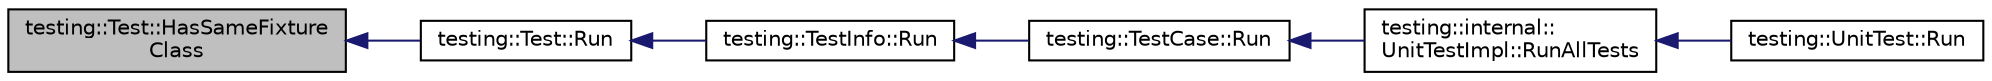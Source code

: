 digraph "testing::Test::HasSameFixtureClass"
{
  edge [fontname="Helvetica",fontsize="10",labelfontname="Helvetica",labelfontsize="10"];
  node [fontname="Helvetica",fontsize="10",shape=record];
  rankdir="LR";
  Node153 [label="testing::Test::HasSameFixture\lClass",height=0.2,width=0.4,color="black", fillcolor="grey75", style="filled", fontcolor="black"];
  Node153 -> Node154 [dir="back",color="midnightblue",fontsize="10",style="solid",fontname="Helvetica"];
  Node154 [label="testing::Test::Run",height=0.2,width=0.4,color="black", fillcolor="white", style="filled",URL="$df/d69/classtesting_1_1_test.html#ab70d07cb03d17ccb1aedc2be66eaccff"];
  Node154 -> Node155 [dir="back",color="midnightblue",fontsize="10",style="solid",fontname="Helvetica"];
  Node155 [label="testing::TestInfo::Run",height=0.2,width=0.4,color="black", fillcolor="white", style="filled",URL="$d1/d79/classtesting_1_1_test_info.html#ade784915e9be3a01e3a6ef509b77d6c9"];
  Node155 -> Node156 [dir="back",color="midnightblue",fontsize="10",style="solid",fontname="Helvetica"];
  Node156 [label="testing::TestCase::Run",height=0.2,width=0.4,color="black", fillcolor="white", style="filled",URL="$d0/dfa/classtesting_1_1_test_case.html#a6f5b3724cd5a8e446cd48a6150d08cde"];
  Node156 -> Node157 [dir="back",color="midnightblue",fontsize="10",style="solid",fontname="Helvetica"];
  Node157 [label="testing::internal::\lUnitTestImpl::RunAllTests",height=0.2,width=0.4,color="black", fillcolor="white", style="filled",URL="$d7/dda/classtesting_1_1internal_1_1_unit_test_impl.html#a1fb6be9971f4768c4136a05aa9e7e375"];
  Node157 -> Node158 [dir="back",color="midnightblue",fontsize="10",style="solid",fontname="Helvetica"];
  Node158 [label="testing::UnitTest::Run",height=0.2,width=0.4,color="black", fillcolor="white", style="filled",URL="$d7/d47/classtesting_1_1_unit_test.html#a2febc800536b44500565f4c423f359d3"];
}
